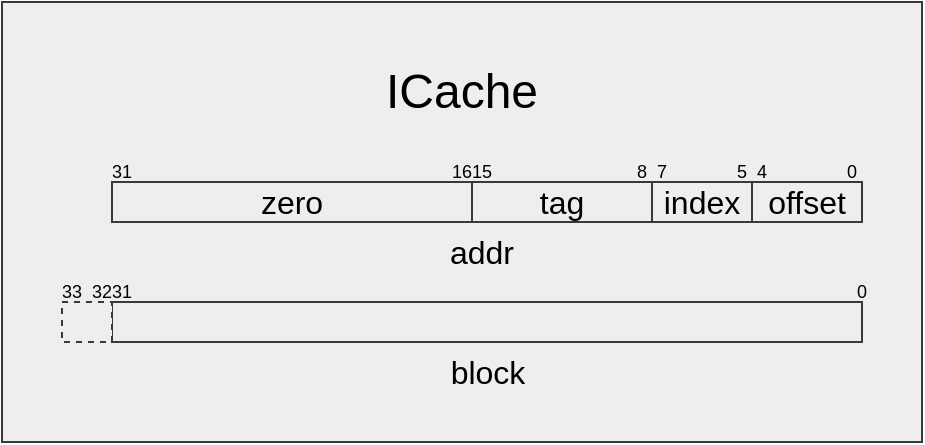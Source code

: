 <mxfile>
    <diagram id="UCk0Yn2PlxWAiT7ZdPaH" name="Page-1">
        <mxGraphModel dx="537" dy="659" grid="1" gridSize="10" guides="1" tooltips="1" connect="1" arrows="1" fold="1" page="1" pageScale="1" pageWidth="850" pageHeight="1100" math="0" shadow="0">
            <root>
                <mxCell id="0"/>
                <mxCell id="1" parent="0"/>
                <mxCell id="2" value="" style="whiteSpace=wrap;html=1;hachureGap=4;fontFamily=Architects Daughter;fontSource=https%3A%2F%2Ffonts.googleapis.com%2Fcss%3Ffamily%3DArchitects%2BDaughter;fontSize=20;fillColor=#eeeeee;rounded=0;strokeColor=#36393d;" parent="1" vertex="1">
                    <mxGeometry x="80" y="330" width="460" height="220" as="geometry"/>
                </mxCell>
                <mxCell id="3" value="&lt;font color=&quot;#000000&quot; style=&quot;font-size: 24px;&quot;&gt;ICache&lt;/font&gt;" style="text;strokeColor=none;align=center;fillColor=none;html=1;verticalAlign=middle;whiteSpace=wrap;rounded=0;fontSize=24;" parent="1" vertex="1">
                    <mxGeometry x="280" y="360" width="60" height="30" as="geometry"/>
                </mxCell>
                <mxCell id="29" value="" style="group" parent="1" vertex="1" connectable="0">
                    <mxGeometry x="110" y="470" width="405" height="60" as="geometry"/>
                </mxCell>
                <mxCell id="10" value="" style="whiteSpace=wrap;html=1;rounded=0;hachureGap=4;strokeColor=#36393d;fontFamily=Helvetica;fontSize=16;fontColor=default;fillColor=#eeeeee;" parent="29" vertex="1">
                    <mxGeometry x="25" y="10" width="375" height="20" as="geometry"/>
                </mxCell>
                <mxCell id="12" value="&lt;font color=&quot;#000000&quot; style=&quot;font-size: 16px;&quot;&gt;block&lt;/font&gt;" style="text;strokeColor=none;align=center;fillColor=none;html=1;verticalAlign=middle;whiteSpace=wrap;rounded=0;fontSize=16;" parent="29" vertex="1">
                    <mxGeometry x="182.5" y="30" width="60" height="30" as="geometry"/>
                </mxCell>
                <mxCell id="14" value="" style="whiteSpace=wrap;html=1;rounded=0;hachureGap=4;strokeColor=#36393d;fontFamily=Helvetica;fontSize=16;fontColor=default;fillColor=#eeeeee;dashed=1;" parent="29" vertex="1">
                    <mxGeometry y="10" width="25" height="20" as="geometry"/>
                </mxCell>
                <mxCell id="15" value="&lt;font color=&quot;#000000&quot; style=&quot;font-size: 9px;&quot;&gt;33&lt;/font&gt;" style="text;strokeColor=none;align=center;fillColor=none;html=1;verticalAlign=middle;whiteSpace=wrap;rounded=0;fontSize=9;" parent="29" vertex="1">
                    <mxGeometry width="10" height="10" as="geometry"/>
                </mxCell>
                <mxCell id="16" value="&lt;font color=&quot;#000000&quot; style=&quot;font-size: 9px;&quot;&gt;32&lt;/font&gt;" style="text;strokeColor=none;align=center;fillColor=none;html=1;verticalAlign=middle;whiteSpace=wrap;rounded=0;fontSize=9;" parent="29" vertex="1">
                    <mxGeometry x="15" width="10" height="10" as="geometry"/>
                </mxCell>
                <mxCell id="17" value="&lt;font color=&quot;#000000&quot; style=&quot;font-size: 9px;&quot;&gt;31&lt;/font&gt;" style="text;strokeColor=none;align=center;fillColor=none;html=1;verticalAlign=middle;whiteSpace=wrap;rounded=0;fontSize=9;" parent="29" vertex="1">
                    <mxGeometry x="25" width="10" height="10" as="geometry"/>
                </mxCell>
                <mxCell id="18" value="&lt;font color=&quot;#000000&quot; style=&quot;font-size: 9px;&quot;&gt;0&lt;/font&gt;" style="text;strokeColor=none;align=center;fillColor=none;html=1;verticalAlign=middle;whiteSpace=wrap;rounded=0;fontSize=9;" parent="29" vertex="1">
                    <mxGeometry x="395" width="10" height="10" as="geometry"/>
                </mxCell>
                <mxCell id="30" value="" style="group" parent="1" vertex="1" connectable="0">
                    <mxGeometry x="135" y="410" width="375" height="60" as="geometry"/>
                </mxCell>
                <mxCell id="5" value="&lt;font color=&quot;#000000&quot;&gt;tag&lt;/font&gt;" style="whiteSpace=wrap;html=1;rounded=0;hachureGap=4;strokeColor=#36393d;fontFamily=Helvetica;fontSize=16;fontColor=default;fillColor=#eeeeee;" parent="30" vertex="1">
                    <mxGeometry x="180" y="10" width="90" height="20" as="geometry"/>
                </mxCell>
                <mxCell id="6" value="&lt;font color=&quot;#000000&quot;&gt;zero&lt;/font&gt;" style="whiteSpace=wrap;html=1;rounded=0;hachureGap=4;strokeColor=#36393d;fontFamily=Helvetica;fontSize=16;fontColor=default;fillColor=#eeeeee;" parent="30" vertex="1">
                    <mxGeometry y="10" width="180" height="20" as="geometry"/>
                </mxCell>
                <mxCell id="7" value="&lt;font color=&quot;#000000&quot;&gt;index&lt;/font&gt;" style="whiteSpace=wrap;html=1;rounded=0;hachureGap=4;strokeColor=#36393d;fontFamily=Helvetica;fontSize=16;fontColor=default;fillColor=#eeeeee;" parent="30" vertex="1">
                    <mxGeometry x="270" y="10" width="50" height="20" as="geometry"/>
                </mxCell>
                <mxCell id="8" value="&lt;font color=&quot;#000000&quot;&gt;offset&lt;/font&gt;" style="whiteSpace=wrap;html=1;rounded=0;hachureGap=4;strokeColor=#36393d;fontFamily=Helvetica;fontSize=16;fontColor=default;fillColor=#eeeeee;" parent="30" vertex="1">
                    <mxGeometry x="320" y="10" width="55" height="20" as="geometry"/>
                </mxCell>
                <mxCell id="9" value="&lt;font color=&quot;#000000&quot; style=&quot;font-size: 16px;&quot;&gt;addr&lt;/font&gt;" style="text;strokeColor=none;align=center;fillColor=none;html=1;verticalAlign=middle;whiteSpace=wrap;rounded=0;fontSize=16;" parent="30" vertex="1">
                    <mxGeometry x="155" y="30" width="60" height="30" as="geometry"/>
                </mxCell>
                <mxCell id="19" value="&lt;font color=&quot;#000000&quot; style=&quot;font-size: 9px;&quot;&gt;31&lt;/font&gt;" style="text;strokeColor=none;align=center;fillColor=none;html=1;verticalAlign=middle;whiteSpace=wrap;rounded=0;fontSize=9;" parent="30" vertex="1">
                    <mxGeometry width="10" height="10" as="geometry"/>
                </mxCell>
                <mxCell id="20" value="&lt;font color=&quot;#000000&quot; style=&quot;font-size: 9px;&quot;&gt;16&lt;/font&gt;" style="text;strokeColor=none;align=center;fillColor=none;html=1;verticalAlign=middle;whiteSpace=wrap;rounded=0;fontSize=9;" parent="30" vertex="1">
                    <mxGeometry x="170" width="10" height="10" as="geometry"/>
                </mxCell>
                <mxCell id="21" value="&lt;font color=&quot;#000000&quot; style=&quot;font-size: 9px;&quot;&gt;15&lt;/font&gt;" style="text;strokeColor=none;align=center;fillColor=none;html=1;verticalAlign=middle;whiteSpace=wrap;rounded=0;fontSize=9;" parent="30" vertex="1">
                    <mxGeometry x="180" width="10" height="10" as="geometry"/>
                </mxCell>
                <mxCell id="23" value="&lt;font color=&quot;#000000&quot; style=&quot;font-size: 9px;&quot;&gt;8&lt;/font&gt;&lt;span style=&quot;color: rgba(0, 0, 0, 0); font-family: monospace; font-size: 0px; text-align: start;&quot;&gt;%3CmxGraphModel%3E%3Croot%3E%3CmxCell%20id%3D%220%22%2F%3E%3CmxCell%20id%3D%221%22%20parent%3D%220%22%2F%3E%3CmxCell%20id%3D%222%22%20value%3D%22%26lt%3Bfont%20color%3D%26quot%3B%23000000%26quot%3B%20style%3D%26quot%3Bfont-size%3A%209px%3B%26quot%3B%26gt%3B15%26lt%3B%2Ffont%26gt%3B%22%20style%3D%22text%3BstrokeColor%3Dnone%3Balign%3Dcenter%3BfillColor%3Dnone%3Bhtml%3D1%3BverticalAlign%3Dmiddle%3BwhiteSpace%3Dwrap%3Brounded%3D0%3BfontSize%3D9%3B%22%20vertex%3D%221%22%20parent%3D%221%22%3E%3CmxGeometry%20x%3D%22315%22%20y%3D%22410%22%20width%3D%2210%22%20height%3D%2210%22%20as%3D%22geometry%22%2F%3E%3C%2FmxCell%3E%3C%2Froot%3E%3C%2FmxGraphModel%3E&lt;/span&gt;" style="text;strokeColor=none;align=center;fillColor=none;html=1;verticalAlign=middle;whiteSpace=wrap;rounded=0;fontSize=9;" parent="30" vertex="1">
                    <mxGeometry x="260" width="10" height="10" as="geometry"/>
                </mxCell>
                <mxCell id="24" value="&lt;font color=&quot;#000000&quot;&gt;7&lt;/font&gt;" style="text;strokeColor=none;align=center;fillColor=none;html=1;verticalAlign=middle;whiteSpace=wrap;rounded=0;fontSize=9;" parent="30" vertex="1">
                    <mxGeometry x="270" width="10" height="10" as="geometry"/>
                </mxCell>
                <mxCell id="25" value="&lt;font color=&quot;#000000&quot;&gt;5&lt;/font&gt;" style="text;strokeColor=none;align=center;fillColor=none;html=1;verticalAlign=middle;whiteSpace=wrap;rounded=0;fontSize=9;" parent="30" vertex="1">
                    <mxGeometry x="310" width="10" height="10" as="geometry"/>
                </mxCell>
                <mxCell id="26" value="&lt;font color=&quot;#000000&quot;&gt;4&lt;/font&gt;" style="text;strokeColor=none;align=center;fillColor=none;html=1;verticalAlign=middle;whiteSpace=wrap;rounded=0;fontSize=9;" parent="30" vertex="1">
                    <mxGeometry x="320" width="10" height="10" as="geometry"/>
                </mxCell>
                <mxCell id="27" value="&lt;font color=&quot;#000000&quot;&gt;0&lt;/font&gt;" style="text;strokeColor=none;align=center;fillColor=none;html=1;verticalAlign=middle;whiteSpace=wrap;rounded=0;fontSize=9;" parent="30" vertex="1">
                    <mxGeometry x="365" width="10" height="10" as="geometry"/>
                </mxCell>
            </root>
        </mxGraphModel>
    </diagram>
</mxfile>